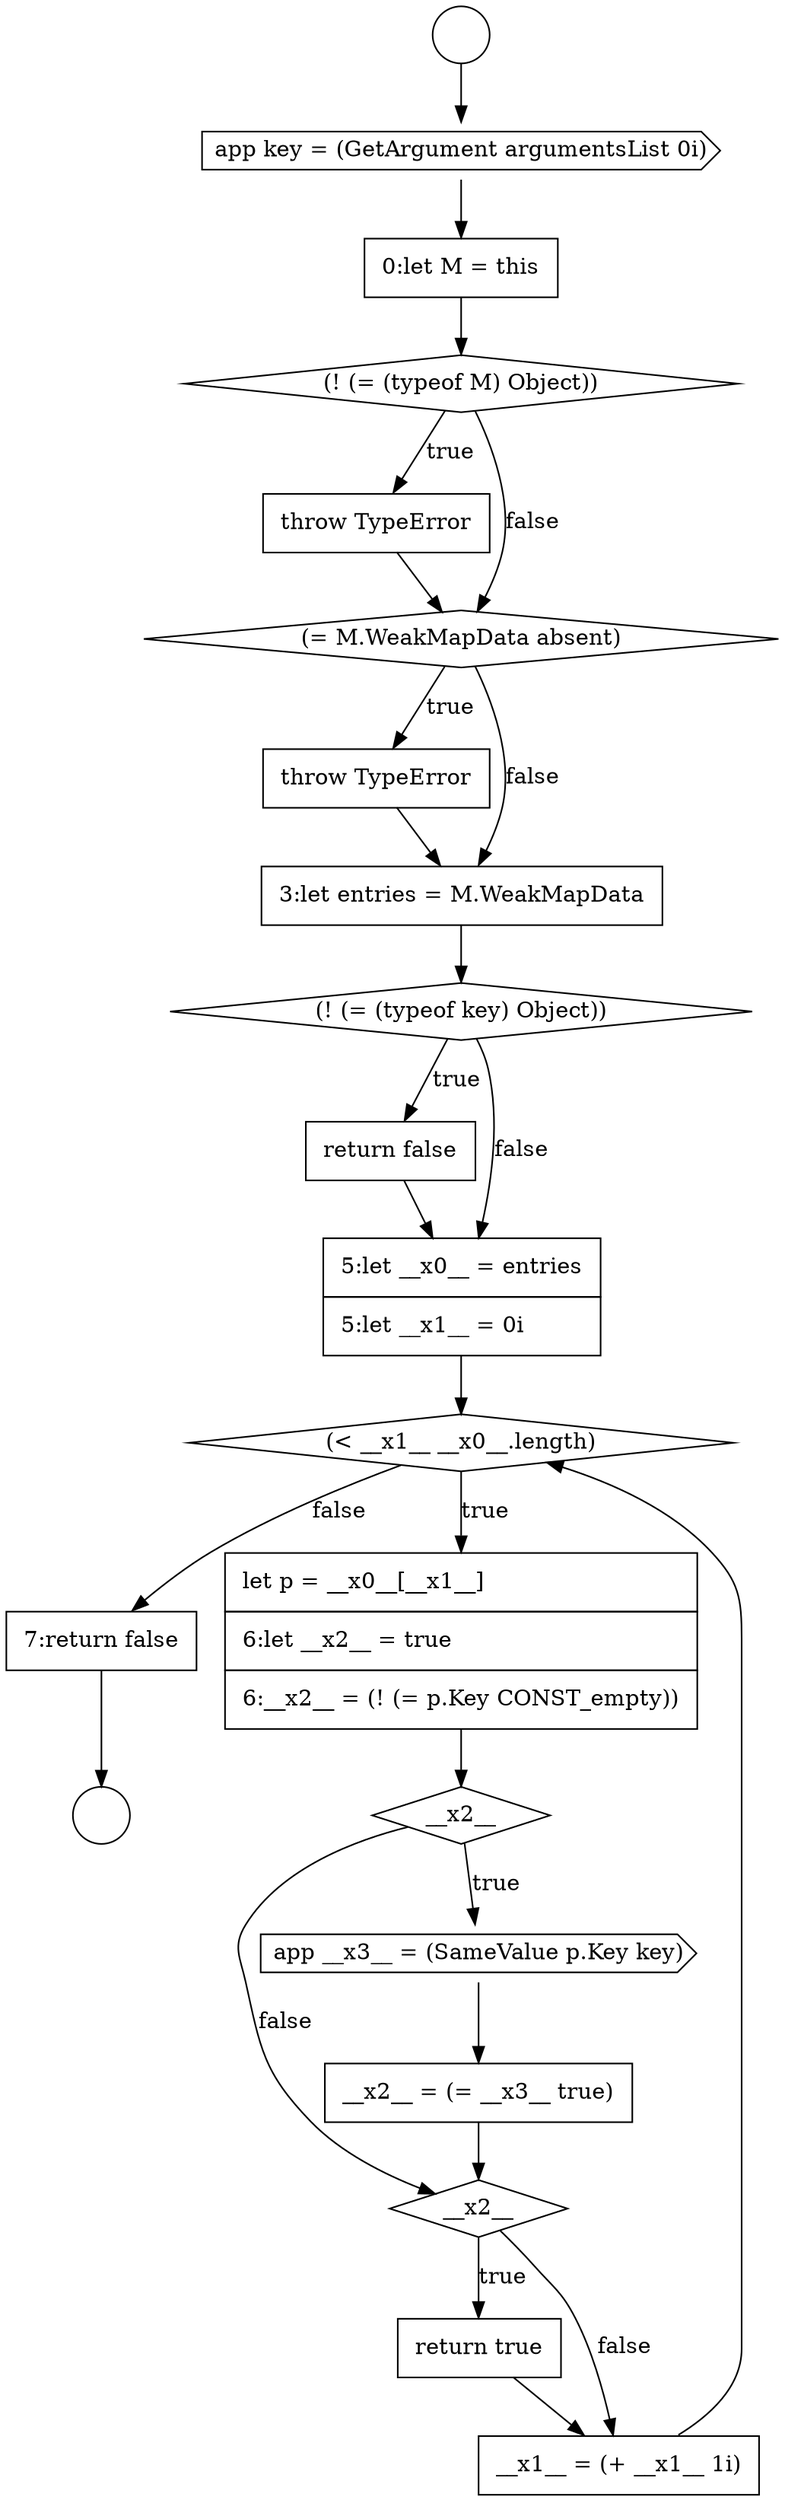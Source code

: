digraph {
  node0 [shape=circle label=" " color="black" fillcolor="white" style=filled]
  node5 [shape=none, margin=0, label=<<font color="black">
    <table border="0" cellborder="1" cellspacing="0" cellpadding="10">
      <tr><td align="left">throw TypeError</td></tr>
    </table>
  </font>> color="black" fillcolor="white" style=filled]
  node10 [shape=none, margin=0, label=<<font color="black">
    <table border="0" cellborder="1" cellspacing="0" cellpadding="10">
      <tr><td align="left">return false</td></tr>
    </table>
  </font>> color="black" fillcolor="white" style=filled]
  node14 [shape=diamond, label=<<font color="black">__x2__</font>> color="black" fillcolor="white" style=filled]
  node20 [shape=none, margin=0, label=<<font color="black">
    <table border="0" cellborder="1" cellspacing="0" cellpadding="10">
      <tr><td align="left">7:return false</td></tr>
    </table>
  </font>> color="black" fillcolor="white" style=filled]
  node1 [shape=circle label=" " color="black" fillcolor="white" style=filled]
  node6 [shape=diamond, label=<<font color="black">(= M.WeakMapData absent)</font>> color="black" fillcolor="white" style=filled]
  node9 [shape=diamond, label=<<font color="black">(! (= (typeof key) Object))</font>> color="black" fillcolor="white" style=filled]
  node13 [shape=none, margin=0, label=<<font color="black">
    <table border="0" cellborder="1" cellspacing="0" cellpadding="10">
      <tr><td align="left">let p = __x0__[__x1__]</td></tr>
      <tr><td align="left">6:let __x2__ = true</td></tr>
      <tr><td align="left">6:__x2__ = (! (= p.Key CONST_empty))</td></tr>
    </table>
  </font>> color="black" fillcolor="white" style=filled]
  node2 [shape=cds, label=<<font color="black">app key = (GetArgument argumentsList 0i)</font>> color="black" fillcolor="white" style=filled]
  node17 [shape=diamond, label=<<font color="black">__x2__</font>> color="black" fillcolor="white" style=filled]
  node12 [shape=diamond, label=<<font color="black">(&lt; __x1__ __x0__.length)</font>> color="black" fillcolor="white" style=filled]
  node7 [shape=none, margin=0, label=<<font color="black">
    <table border="0" cellborder="1" cellspacing="0" cellpadding="10">
      <tr><td align="left">throw TypeError</td></tr>
    </table>
  </font>> color="black" fillcolor="white" style=filled]
  node3 [shape=none, margin=0, label=<<font color="black">
    <table border="0" cellborder="1" cellspacing="0" cellpadding="10">
      <tr><td align="left">0:let M = this</td></tr>
    </table>
  </font>> color="black" fillcolor="white" style=filled]
  node18 [shape=none, margin=0, label=<<font color="black">
    <table border="0" cellborder="1" cellspacing="0" cellpadding="10">
      <tr><td align="left">return true</td></tr>
    </table>
  </font>> color="black" fillcolor="white" style=filled]
  node16 [shape=none, margin=0, label=<<font color="black">
    <table border="0" cellborder="1" cellspacing="0" cellpadding="10">
      <tr><td align="left">__x2__ = (= __x3__ true)</td></tr>
    </table>
  </font>> color="black" fillcolor="white" style=filled]
  node11 [shape=none, margin=0, label=<<font color="black">
    <table border="0" cellborder="1" cellspacing="0" cellpadding="10">
      <tr><td align="left">5:let __x0__ = entries</td></tr>
      <tr><td align="left">5:let __x1__ = 0i</td></tr>
    </table>
  </font>> color="black" fillcolor="white" style=filled]
  node8 [shape=none, margin=0, label=<<font color="black">
    <table border="0" cellborder="1" cellspacing="0" cellpadding="10">
      <tr><td align="left">3:let entries = M.WeakMapData</td></tr>
    </table>
  </font>> color="black" fillcolor="white" style=filled]
  node19 [shape=none, margin=0, label=<<font color="black">
    <table border="0" cellborder="1" cellspacing="0" cellpadding="10">
      <tr><td align="left">__x1__ = (+ __x1__ 1i)</td></tr>
    </table>
  </font>> color="black" fillcolor="white" style=filled]
  node4 [shape=diamond, label=<<font color="black">(! (= (typeof M) Object))</font>> color="black" fillcolor="white" style=filled]
  node15 [shape=cds, label=<<font color="black">app __x3__ = (SameValue p.Key key)</font>> color="black" fillcolor="white" style=filled]
  node13 -> node14 [ color="black"]
  node0 -> node2 [ color="black"]
  node14 -> node15 [label=<<font color="black">true</font>> color="black"]
  node14 -> node17 [label=<<font color="black">false</font>> color="black"]
  node4 -> node5 [label=<<font color="black">true</font>> color="black"]
  node4 -> node6 [label=<<font color="black">false</font>> color="black"]
  node8 -> node9 [ color="black"]
  node16 -> node17 [ color="black"]
  node19 -> node12 [ color="black"]
  node5 -> node6 [ color="black"]
  node3 -> node4 [ color="black"]
  node6 -> node7 [label=<<font color="black">true</font>> color="black"]
  node6 -> node8 [label=<<font color="black">false</font>> color="black"]
  node7 -> node8 [ color="black"]
  node18 -> node19 [ color="black"]
  node2 -> node3 [ color="black"]
  node15 -> node16 [ color="black"]
  node11 -> node12 [ color="black"]
  node9 -> node10 [label=<<font color="black">true</font>> color="black"]
  node9 -> node11 [label=<<font color="black">false</font>> color="black"]
  node10 -> node11 [ color="black"]
  node12 -> node13 [label=<<font color="black">true</font>> color="black"]
  node12 -> node20 [label=<<font color="black">false</font>> color="black"]
  node17 -> node18 [label=<<font color="black">true</font>> color="black"]
  node17 -> node19 [label=<<font color="black">false</font>> color="black"]
  node20 -> node1 [ color="black"]
}
